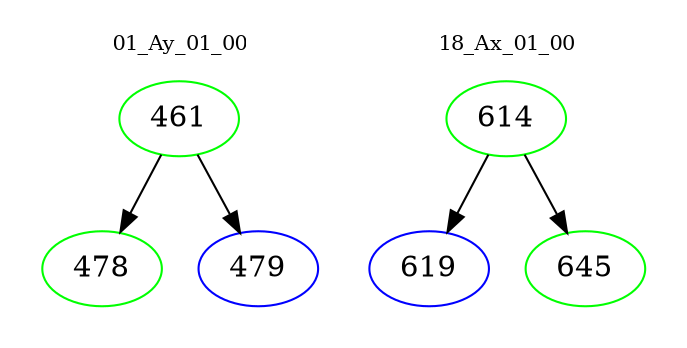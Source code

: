 digraph{
subgraph cluster_0 {
color = white
label = "01_Ay_01_00";
fontsize=10;
T0_461 [label="461", color="green"]
T0_461 -> T0_478 [color="black"]
T0_478 [label="478", color="green"]
T0_461 -> T0_479 [color="black"]
T0_479 [label="479", color="blue"]
}
subgraph cluster_1 {
color = white
label = "18_Ax_01_00";
fontsize=10;
T1_614 [label="614", color="green"]
T1_614 -> T1_619 [color="black"]
T1_619 [label="619", color="blue"]
T1_614 -> T1_645 [color="black"]
T1_645 [label="645", color="green"]
}
}
